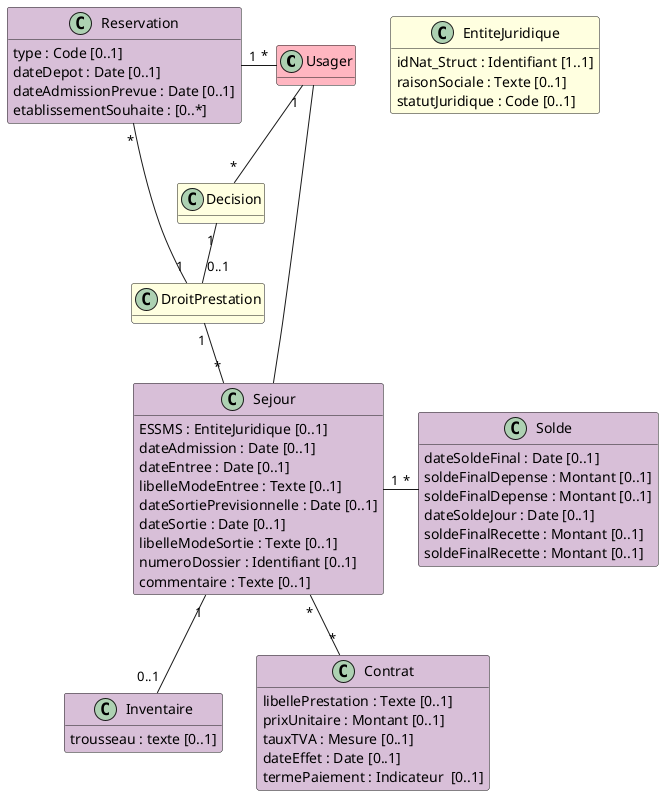 @startuml

hide empty methods

class Usager #LightPink

class Decision #LightYellow

class DroitPrestation #LightYellow

class Reservation #Thistle {
    type : Code [0..1]
    dateDepot : Date [0..1]
    dateAdmissionPrevue : Date [0..1]
    etablissementSouhaite : [0..*]
}

class Sejour #Thistle {
    ESSMS : EntiteJuridique [0..1]
    dateAdmission : Date [0..1]
    dateEntree : Date [0..1]
    libelleModeEntree : Texte [0..1]
    dateSortiePrevisionnelle : Date [0..1]
    dateSortie : Date [0..1]
    libelleModeSortie : Texte [0..1]
    numeroDossier : Identifiant [0..1]
    commentaire : Texte [0..1] 
}

class EntiteJuridique #LightYellow {
    idNat_Struct : Identifiant [1..1]
    raisonSociale : Texte [0..1]
    statutJuridique : Code [0..1]
}

class Inventaire #Thistle { 
    trousseau : texte [0..1]
}

class Solde #Thistle {
    dateSoldeFinal : Date [0..1]
    soldeFinalDepense : Montant [0..1]
    soldeFinalDepense : Montant [0..1]
    dateSoldeJour : Date [0..1]
    soldeFinalRecette : Montant [0..1]
    soldeFinalRecette : Montant [0..1]
}

class Contrat #Thistle {
    libellePrestation : Texte [0..1]
    prixUnitaire : Montant [0..1]
    tauxTVA : Mesure [0..1]
    dateEffet : Date [0..1]
    termePaiement : Indicateur  [0..1]
}

Usager "1" -- "*" Decision
Decision "1" -- "0..1" DroitPrestation
Reservation "*" - "1" DroitPrestation
Reservation "1" - "*" Usager
DroitPrestation "1" -- "*" Sejour
Sejour "1" -- "0..1" Inventaire
Sejour "1" - "*" Solde
Sejour "*" -- "*" Contrat
Usager - Sejour

@enduml